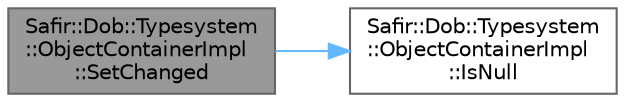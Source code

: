digraph "Safir::Dob::Typesystem::ObjectContainerImpl::SetChanged"
{
 // LATEX_PDF_SIZE
  bgcolor="transparent";
  edge [fontname=Helvetica,fontsize=10,labelfontname=Helvetica,labelfontsize=10];
  node [fontname=Helvetica,fontsize=10,shape=box,height=0.2,width=0.4];
  rankdir="LR";
  Node1 [label="Safir::Dob::Typesystem\l::ObjectContainerImpl\l::SetChanged",height=0.2,width=0.4,color="gray40", fillcolor="grey60", style="filled", fontcolor="black",tooltip="Set the containers change flag."];
  Node1 -> Node2 [color="steelblue1",style="solid"];
  Node2 [label="Safir::Dob::Typesystem\l::ObjectContainerImpl\l::IsNull",height=0.2,width=0.4,color="grey40", fillcolor="white", style="filled",URL="$a01507.html#a8609e7b321e7da3bac1a41cbfbbdb30c",tooltip="Is the container set to null?"];
}
